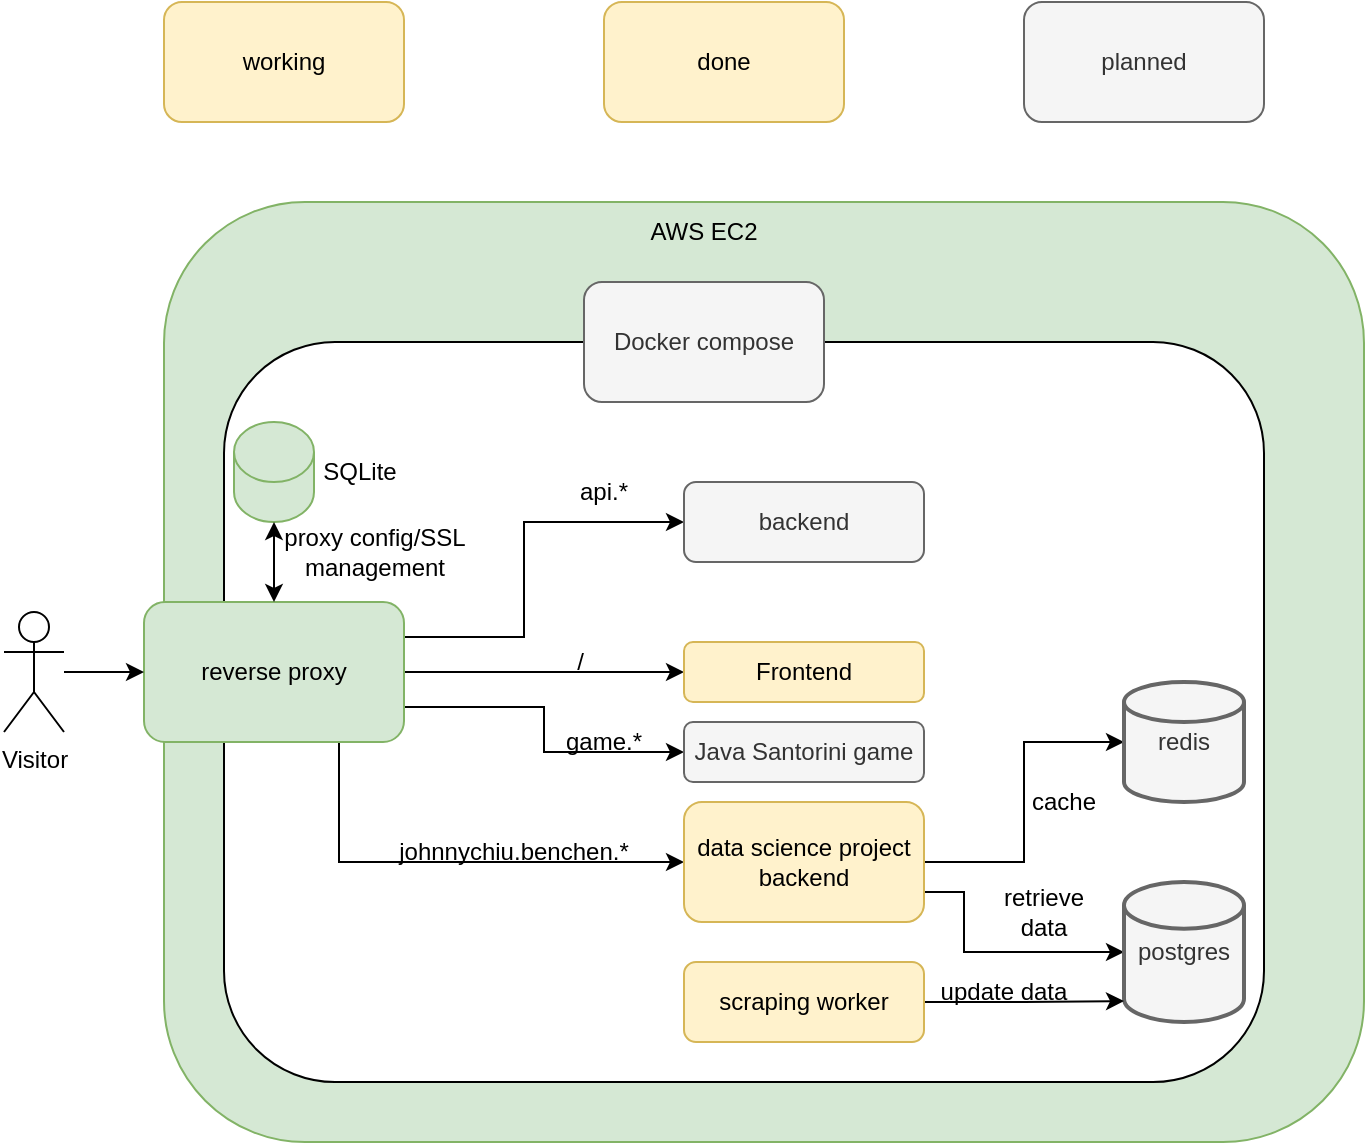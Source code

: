 <mxfile version="20.3.6" type="github">
  <diagram id="UZt9f3r-JrWIbyfP8DK_" name="Page-1">
    <mxGraphModel dx="1240" dy="1740" grid="1" gridSize="10" guides="1" tooltips="1" connect="1" arrows="1" fold="1" page="1" pageScale="1" pageWidth="850" pageHeight="1100" math="0" shadow="0">
      <root>
        <mxCell id="0" />
        <mxCell id="1" parent="0" />
        <mxCell id="glzbGaNxdseQhdKVSMum-22" value="" style="rounded=1;whiteSpace=wrap;html=1;fillColor=#d5e8d4;strokeColor=#82b366;" vertex="1" parent="1">
          <mxGeometry x="120" y="10" width="600" height="470" as="geometry" />
        </mxCell>
        <mxCell id="glzbGaNxdseQhdKVSMum-20" value="" style="rounded=1;whiteSpace=wrap;html=1;" vertex="1" parent="1">
          <mxGeometry x="150" y="80" width="520" height="370" as="geometry" />
        </mxCell>
        <mxCell id="glzbGaNxdseQhdKVSMum-1" value="Visitor" style="shape=umlActor;verticalLabelPosition=bottom;verticalAlign=top;html=1;outlineConnect=0;" vertex="1" parent="1">
          <mxGeometry x="40" y="215" width="30" height="60" as="geometry" />
        </mxCell>
        <mxCell id="glzbGaNxdseQhdKVSMum-17" style="edgeStyle=orthogonalEdgeStyle;rounded=0;orthogonalLoop=1;jettySize=auto;html=1;entryX=0;entryY=0.5;entryDx=0;entryDy=0;" edge="1" parent="1" source="glzbGaNxdseQhdKVSMum-3" target="glzbGaNxdseQhdKVSMum-16">
          <mxGeometry relative="1" as="geometry" />
        </mxCell>
        <mxCell id="glzbGaNxdseQhdKVSMum-19" style="edgeStyle=orthogonalEdgeStyle;rounded=0;orthogonalLoop=1;jettySize=auto;html=1;exitX=1;exitY=0.75;exitDx=0;exitDy=0;entryX=0;entryY=0.5;entryDx=0;entryDy=0;" edge="1" parent="1" source="glzbGaNxdseQhdKVSMum-3" target="glzbGaNxdseQhdKVSMum-18">
          <mxGeometry relative="1" as="geometry" />
        </mxCell>
        <mxCell id="glzbGaNxdseQhdKVSMum-27" style="edgeStyle=orthogonalEdgeStyle;rounded=0;orthogonalLoop=1;jettySize=auto;html=1;exitX=1;exitY=0.25;exitDx=0;exitDy=0;entryX=0;entryY=0.5;entryDx=0;entryDy=0;" edge="1" parent="1" source="glzbGaNxdseQhdKVSMum-3" target="glzbGaNxdseQhdKVSMum-26">
          <mxGeometry relative="1" as="geometry">
            <Array as="points">
              <mxPoint x="300" y="228" />
              <mxPoint x="300" y="170" />
            </Array>
          </mxGeometry>
        </mxCell>
        <mxCell id="glzbGaNxdseQhdKVSMum-30" style="edgeStyle=orthogonalEdgeStyle;rounded=0;orthogonalLoop=1;jettySize=auto;html=1;exitX=0.75;exitY=1;exitDx=0;exitDy=0;entryX=0;entryY=0.5;entryDx=0;entryDy=0;" edge="1" parent="1" source="glzbGaNxdseQhdKVSMum-3" target="glzbGaNxdseQhdKVSMum-29">
          <mxGeometry relative="1" as="geometry" />
        </mxCell>
        <mxCell id="glzbGaNxdseQhdKVSMum-3" value="reverse proxy" style="rounded=1;whiteSpace=wrap;html=1;fillColor=#d5e8d4;strokeColor=#82b366;" vertex="1" parent="1">
          <mxGeometry x="110" y="210" width="130" height="70" as="geometry" />
        </mxCell>
        <mxCell id="glzbGaNxdseQhdKVSMum-4" value="" style="endArrow=classic;html=1;rounded=0;entryX=0;entryY=0.5;entryDx=0;entryDy=0;" edge="1" parent="1" source="glzbGaNxdseQhdKVSMum-1" target="glzbGaNxdseQhdKVSMum-3">
          <mxGeometry width="50" height="50" relative="1" as="geometry">
            <mxPoint x="80" y="240" as="sourcePoint" />
            <mxPoint x="180" y="230" as="targetPoint" />
          </mxGeometry>
        </mxCell>
        <mxCell id="glzbGaNxdseQhdKVSMum-8" value="" style="shape=cylinder3;whiteSpace=wrap;html=1;boundedLbl=1;backgroundOutline=1;size=15;fillColor=#d5e8d4;strokeColor=#82b366;" vertex="1" parent="1">
          <mxGeometry x="155" y="120" width="40" height="50" as="geometry" />
        </mxCell>
        <mxCell id="glzbGaNxdseQhdKVSMum-10" style="edgeStyle=orthogonalEdgeStyle;rounded=0;orthogonalLoop=1;jettySize=auto;html=1;exitX=0.5;exitY=1;exitDx=0;exitDy=0;exitPerimeter=0;" edge="1" parent="1" source="glzbGaNxdseQhdKVSMum-8" target="glzbGaNxdseQhdKVSMum-8">
          <mxGeometry relative="1" as="geometry" />
        </mxCell>
        <mxCell id="glzbGaNxdseQhdKVSMum-11" value="SQLite" style="text;html=1;strokeColor=none;fillColor=none;align=center;verticalAlign=middle;whiteSpace=wrap;rounded=0;" vertex="1" parent="1">
          <mxGeometry x="177.5" y="130" width="80" height="30" as="geometry" />
        </mxCell>
        <mxCell id="glzbGaNxdseQhdKVSMum-13" value="" style="endArrow=classic;startArrow=classic;html=1;rounded=0;exitX=0.5;exitY=0;exitDx=0;exitDy=0;entryX=0.5;entryY=1;entryDx=0;entryDy=0;entryPerimeter=0;" edge="1" parent="1" source="glzbGaNxdseQhdKVSMum-3" target="glzbGaNxdseQhdKVSMum-8">
          <mxGeometry width="50" height="50" relative="1" as="geometry">
            <mxPoint x="260" y="250" as="sourcePoint" />
            <mxPoint x="310" y="200" as="targetPoint" />
          </mxGeometry>
        </mxCell>
        <mxCell id="glzbGaNxdseQhdKVSMum-14" value="proxy config/SSL management" style="text;html=1;strokeColor=none;fillColor=none;align=center;verticalAlign=middle;whiteSpace=wrap;rounded=0;" vertex="1" parent="1">
          <mxGeometry x="177.5" y="170" width="95" height="30" as="geometry" />
        </mxCell>
        <mxCell id="glzbGaNxdseQhdKVSMum-16" value="Frontend" style="rounded=1;whiteSpace=wrap;html=1;fillColor=#fff2cc;strokeColor=#d6b656;" vertex="1" parent="1">
          <mxGeometry x="380" y="230" width="120" height="30" as="geometry" />
        </mxCell>
        <mxCell id="glzbGaNxdseQhdKVSMum-18" value="Java Santorini game" style="rounded=1;whiteSpace=wrap;html=1;fillColor=#f5f5f5;fontColor=#333333;strokeColor=#666666;" vertex="1" parent="1">
          <mxGeometry x="380" y="270" width="120" height="30" as="geometry" />
        </mxCell>
        <mxCell id="glzbGaNxdseQhdKVSMum-21" value="Docker compose" style="rounded=1;whiteSpace=wrap;html=1;fillColor=#f5f5f5;fontColor=#333333;strokeColor=#666666;" vertex="1" parent="1">
          <mxGeometry x="330" y="50" width="120" height="60" as="geometry" />
        </mxCell>
        <mxCell id="glzbGaNxdseQhdKVSMum-23" value="AWS EC2" style="text;html=1;strokeColor=none;fillColor=none;align=center;verticalAlign=middle;whiteSpace=wrap;rounded=0;" vertex="1" parent="1">
          <mxGeometry x="360" y="10" width="60" height="30" as="geometry" />
        </mxCell>
        <mxCell id="glzbGaNxdseQhdKVSMum-26" value="backend" style="rounded=1;whiteSpace=wrap;html=1;fillColor=#f5f5f5;fontColor=#333333;strokeColor=#666666;" vertex="1" parent="1">
          <mxGeometry x="380" y="150" width="120" height="40" as="geometry" />
        </mxCell>
        <mxCell id="glzbGaNxdseQhdKVSMum-34" value="" style="edgeStyle=orthogonalEdgeStyle;rounded=0;orthogonalLoop=1;jettySize=auto;html=1;" edge="1" parent="1" source="glzbGaNxdseQhdKVSMum-29" target="glzbGaNxdseQhdKVSMum-33">
          <mxGeometry relative="1" as="geometry" />
        </mxCell>
        <mxCell id="glzbGaNxdseQhdKVSMum-48" style="edgeStyle=orthogonalEdgeStyle;rounded=0;orthogonalLoop=1;jettySize=auto;html=1;exitX=1;exitY=0.75;exitDx=0;exitDy=0;entryX=0;entryY=0.5;entryDx=0;entryDy=0;entryPerimeter=0;" edge="1" parent="1" source="glzbGaNxdseQhdKVSMum-29" target="glzbGaNxdseQhdKVSMum-36">
          <mxGeometry relative="1" as="geometry">
            <Array as="points">
              <mxPoint x="520" y="355" />
              <mxPoint x="520" y="385" />
            </Array>
          </mxGeometry>
        </mxCell>
        <mxCell id="glzbGaNxdseQhdKVSMum-29" value="data science project backend" style="rounded=1;whiteSpace=wrap;html=1;fillColor=#fff2cc;strokeColor=#d6b656;" vertex="1" parent="1">
          <mxGeometry x="380" y="310" width="120" height="60" as="geometry" />
        </mxCell>
        <mxCell id="glzbGaNxdseQhdKVSMum-33" value="redis" style="strokeWidth=2;html=1;shape=mxgraph.flowchart.database;whiteSpace=wrap;fillColor=#f5f5f5;fontColor=#333333;strokeColor=#666666;" vertex="1" parent="1">
          <mxGeometry x="600" y="250" width="60" height="60" as="geometry" />
        </mxCell>
        <mxCell id="glzbGaNxdseQhdKVSMum-35" value="cache" style="text;html=1;strokeColor=none;fillColor=none;align=center;verticalAlign=middle;whiteSpace=wrap;rounded=0;" vertex="1" parent="1">
          <mxGeometry x="540" y="295" width="60" height="30" as="geometry" />
        </mxCell>
        <mxCell id="glzbGaNxdseQhdKVSMum-36" value="postgres" style="strokeWidth=2;html=1;shape=mxgraph.flowchart.database;whiteSpace=wrap;fillColor=#f5f5f5;fontColor=#333333;strokeColor=#666666;" vertex="1" parent="1">
          <mxGeometry x="600" y="350" width="60" height="70" as="geometry" />
        </mxCell>
        <mxCell id="glzbGaNxdseQhdKVSMum-39" style="edgeStyle=orthogonalEdgeStyle;rounded=0;orthogonalLoop=1;jettySize=auto;html=1;entryX=0;entryY=0.85;entryDx=0;entryDy=0;entryPerimeter=0;" edge="1" parent="1" source="glzbGaNxdseQhdKVSMum-38" target="glzbGaNxdseQhdKVSMum-36">
          <mxGeometry relative="1" as="geometry" />
        </mxCell>
        <mxCell id="glzbGaNxdseQhdKVSMum-38" value="scraping worker" style="rounded=1;whiteSpace=wrap;html=1;fillColor=#fff2cc;strokeColor=#d6b656;" vertex="1" parent="1">
          <mxGeometry x="380" y="390" width="120" height="40" as="geometry" />
        </mxCell>
        <mxCell id="glzbGaNxdseQhdKVSMum-40" value="update data" style="text;html=1;strokeColor=none;fillColor=none;align=center;verticalAlign=middle;whiteSpace=wrap;rounded=0;" vertex="1" parent="1">
          <mxGeometry x="505" y="390" width="70" height="30" as="geometry" />
        </mxCell>
        <mxCell id="glzbGaNxdseQhdKVSMum-41" value="retrieve data" style="text;html=1;strokeColor=none;fillColor=none;align=center;verticalAlign=middle;whiteSpace=wrap;rounded=0;" vertex="1" parent="1">
          <mxGeometry x="530" y="350" width="60" height="30" as="geometry" />
        </mxCell>
        <mxCell id="glzbGaNxdseQhdKVSMum-42" value="/&amp;nbsp;" style="text;html=1;strokeColor=none;fillColor=none;align=center;verticalAlign=middle;whiteSpace=wrap;rounded=0;" vertex="1" parent="1">
          <mxGeometry x="300" y="225" width="60" height="30" as="geometry" />
        </mxCell>
        <mxCell id="glzbGaNxdseQhdKVSMum-44" value="api.*" style="text;html=1;strokeColor=none;fillColor=none;align=center;verticalAlign=middle;whiteSpace=wrap;rounded=0;" vertex="1" parent="1">
          <mxGeometry x="310" y="140" width="60" height="30" as="geometry" />
        </mxCell>
        <mxCell id="glzbGaNxdseQhdKVSMum-45" value="game.*" style="text;html=1;strokeColor=none;fillColor=none;align=center;verticalAlign=middle;whiteSpace=wrap;rounded=0;" vertex="1" parent="1">
          <mxGeometry x="310" y="265" width="60" height="30" as="geometry" />
        </mxCell>
        <mxCell id="glzbGaNxdseQhdKVSMum-46" value="johnnychiu.benchen.*" style="text;html=1;strokeColor=none;fillColor=none;align=center;verticalAlign=middle;whiteSpace=wrap;rounded=0;" vertex="1" parent="1">
          <mxGeometry x="230" y="320" width="130" height="30" as="geometry" />
        </mxCell>
        <mxCell id="glzbGaNxdseQhdKVSMum-49" value="working" style="rounded=1;whiteSpace=wrap;html=1;fillColor=#fff2cc;strokeColor=#d6b656;" vertex="1" parent="1">
          <mxGeometry x="120" y="-90" width="120" height="60" as="geometry" />
        </mxCell>
        <mxCell id="glzbGaNxdseQhdKVSMum-50" value="done" style="rounded=1;whiteSpace=wrap;html=1;fillColor=#fff2cc;strokeColor=#d6b656;" vertex="1" parent="1">
          <mxGeometry x="340" y="-90" width="120" height="60" as="geometry" />
        </mxCell>
        <mxCell id="glzbGaNxdseQhdKVSMum-51" value="planned" style="rounded=1;whiteSpace=wrap;html=1;fillColor=#f5f5f5;fontColor=#333333;strokeColor=#666666;" vertex="1" parent="1">
          <mxGeometry x="550" y="-90" width="120" height="60" as="geometry" />
        </mxCell>
      </root>
    </mxGraphModel>
  </diagram>
</mxfile>
